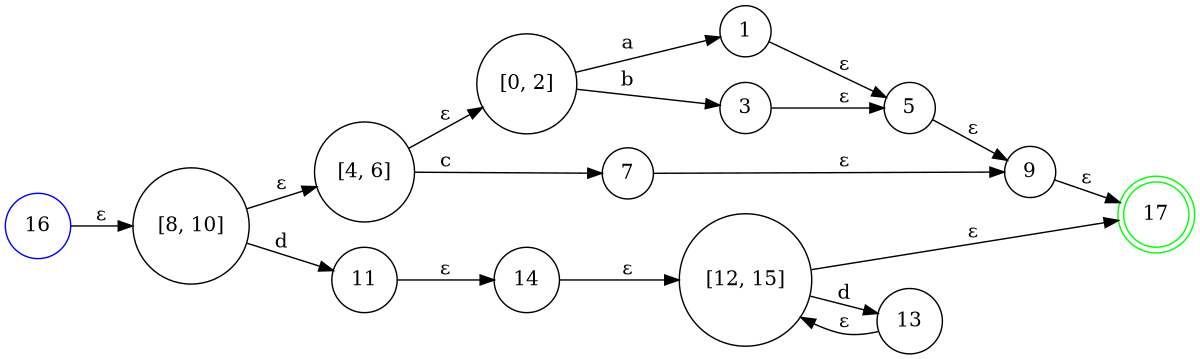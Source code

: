digraph finite_state_machine {
graph [ dpi = 400 ];
rankdir=LR;
size="8,5"
node [shape = circle];
16 [label="16" color="blue"]16 -> 18 [label="ε"];
18 [label="[8, 10]" color="black"]18 -> 19 [label="ε"];
18 -> 27 [label="d"];
19 [label="[4, 6]" color="black"]19 -> 20 [label="ε"];
19 -> 26 [label="c"];
20 [label="[0, 2]" color="black"]20 -> 21 [label="a"];
20 -> 25 [label="b"];
21 [label="1" color="black"]21 -> 22 [label="ε"];
22 [label="5" color="black"]22 -> 23 [label="ε"];
23 [label="9" color="black"]23 -> 24 [label="ε"];
24 [label="17" color="green"];
24 [shape = doublecircle];
25 [label="3" color="black"]25 -> 22 [label="ε"];
26 [label="7" color="black"]26 -> 23 [label="ε"];
27 [label="11" color="black"]27 -> 28 [label="ε"];
28 [label="14" color="black"]28 -> 29 [label="ε"];
29 [label="[12, 15]" color="black"]29 -> 24 [label="ε"];
29 -> 30 [label="d"];
30 [label="13" color="black"]30 -> 29 [label="ε"];
}